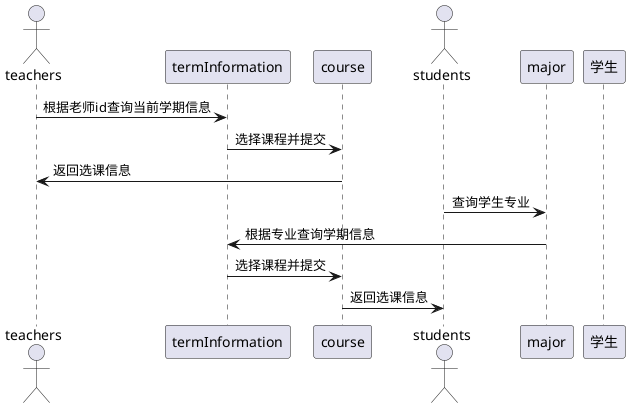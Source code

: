 @startuml
actor teachers
teachers->termInformation:根据老师id查询当前学期信息
termInformation->course:选择课程并提交
course->teachers:返回选课信息

actor students
students->major:查询学生专业
major->termInformation:根据专业查询学期信息
termInformation->course:选择课程并提交
course->students:返回选课信息
deactivate 学生
@enduml